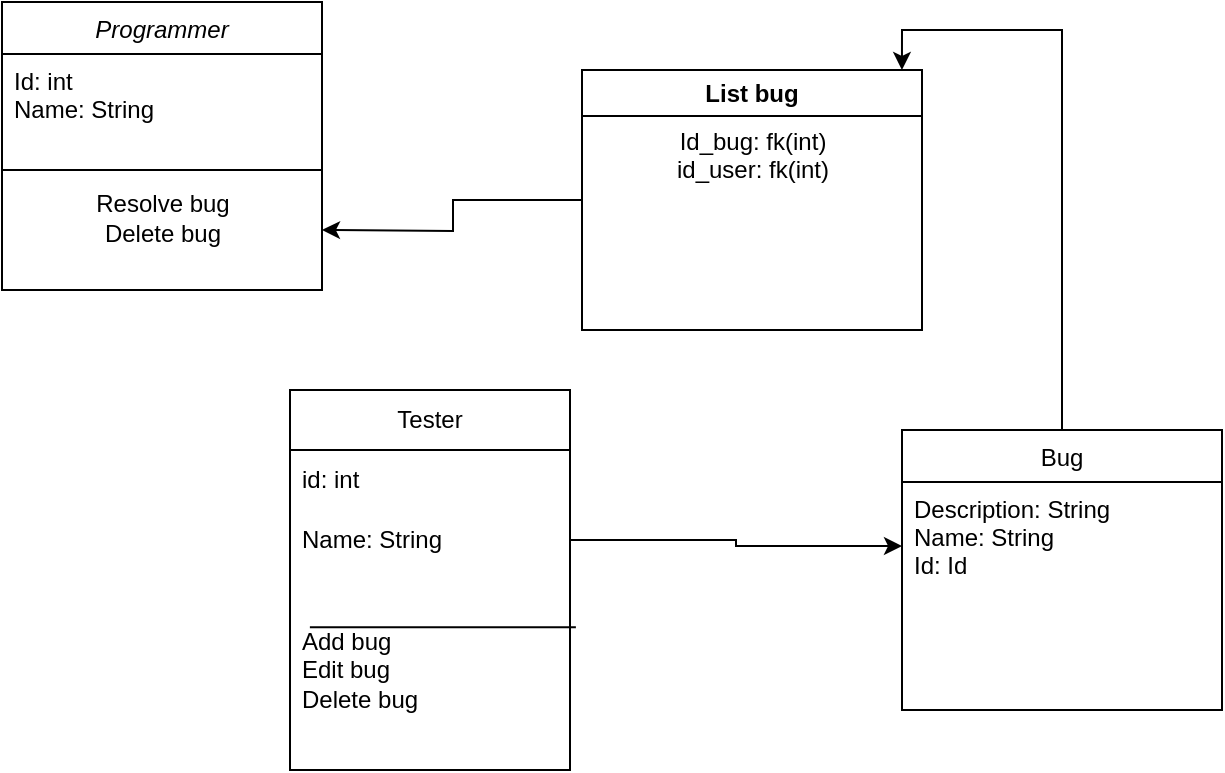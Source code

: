 <mxfile version="24.2.2" type="github">
  <diagram id="C5RBs43oDa-KdzZeNtuy" name="Page-1">
    <mxGraphModel dx="813" dy="449" grid="1" gridSize="10" guides="1" tooltips="1" connect="1" arrows="1" fold="1" page="1" pageScale="1" pageWidth="827" pageHeight="1169" math="0" shadow="0">
      <root>
        <mxCell id="WIyWlLk6GJQsqaUBKTNV-0" />
        <mxCell id="WIyWlLk6GJQsqaUBKTNV-1" parent="WIyWlLk6GJQsqaUBKTNV-0" />
        <mxCell id="zkfFHV4jXpPFQw0GAbJ--0" value="Programmer" style="swimlane;fontStyle=2;align=center;verticalAlign=top;childLayout=stackLayout;horizontal=1;startSize=26;horizontalStack=0;resizeParent=1;resizeLast=0;collapsible=1;marginBottom=0;rounded=0;shadow=0;strokeWidth=1;" parent="WIyWlLk6GJQsqaUBKTNV-1" vertex="1">
          <mxGeometry x="130" y="156" width="160" height="144" as="geometry">
            <mxRectangle x="220" y="120" width="160" height="26" as="alternateBounds" />
          </mxGeometry>
        </mxCell>
        <mxCell id="zkfFHV4jXpPFQw0GAbJ--3" value="Id: int&#xa;Name: String&#xa;&#xa;" style="text;align=left;verticalAlign=top;spacingLeft=4;spacingRight=4;overflow=hidden;rotatable=0;points=[[0,0.5],[1,0.5]];portConstraint=eastwest;rounded=0;shadow=0;html=0;" parent="zkfFHV4jXpPFQw0GAbJ--0" vertex="1">
          <mxGeometry y="26" width="160" height="54" as="geometry" />
        </mxCell>
        <mxCell id="zkfFHV4jXpPFQw0GAbJ--4" value="" style="line;html=1;strokeWidth=1;align=left;verticalAlign=middle;spacingTop=-1;spacingLeft=3;spacingRight=3;rotatable=0;labelPosition=right;points=[];portConstraint=eastwest;" parent="zkfFHV4jXpPFQw0GAbJ--0" vertex="1">
          <mxGeometry y="80" width="160" height="8" as="geometry" />
        </mxCell>
        <mxCell id="kfEehSAyvmq0mtIV7Hlu-9" value="Resolve bug&lt;div&gt;Delete bug&lt;/div&gt;" style="text;html=1;align=center;verticalAlign=middle;resizable=0;points=[];autosize=1;strokeColor=none;fillColor=none;" vertex="1" parent="zkfFHV4jXpPFQw0GAbJ--0">
          <mxGeometry y="88" width="160" height="40" as="geometry" />
        </mxCell>
        <mxCell id="zkfFHV4jXpPFQw0GAbJ--17" value="Bug" style="swimlane;fontStyle=0;align=center;verticalAlign=top;childLayout=stackLayout;horizontal=1;startSize=26;horizontalStack=0;resizeParent=1;resizeLast=0;collapsible=1;marginBottom=0;rounded=0;shadow=0;strokeWidth=1;" parent="WIyWlLk6GJQsqaUBKTNV-1" vertex="1">
          <mxGeometry x="580" y="370" width="160" height="140" as="geometry">
            <mxRectangle x="550" y="140" width="160" height="26" as="alternateBounds" />
          </mxGeometry>
        </mxCell>
        <mxCell id="zkfFHV4jXpPFQw0GAbJ--19" value="Description: String&#xa;Name: String&#xa;Id: Id" style="text;align=left;verticalAlign=top;spacingLeft=4;spacingRight=4;overflow=hidden;rotatable=0;points=[[0,0.5],[1,0.5]];portConstraint=eastwest;rounded=0;shadow=0;html=0;" parent="zkfFHV4jXpPFQw0GAbJ--17" vertex="1">
          <mxGeometry y="26" width="160" height="64" as="geometry" />
        </mxCell>
        <mxCell id="kfEehSAyvmq0mtIV7Hlu-8" style="edgeStyle=orthogonalEdgeStyle;rounded=0;orthogonalLoop=1;jettySize=auto;html=1;" edge="1" parent="WIyWlLk6GJQsqaUBKTNV-1" source="kfEehSAyvmq0mtIV7Hlu-1">
          <mxGeometry relative="1" as="geometry">
            <mxPoint x="290" y="270" as="targetPoint" />
          </mxGeometry>
        </mxCell>
        <mxCell id="kfEehSAyvmq0mtIV7Hlu-1" value="List bug" style="swimlane;whiteSpace=wrap;html=1;" vertex="1" parent="WIyWlLk6GJQsqaUBKTNV-1">
          <mxGeometry x="420" y="190" width="170" height="130" as="geometry" />
        </mxCell>
        <mxCell id="kfEehSAyvmq0mtIV7Hlu-4" value="Id_bug: fk(int)&lt;div&gt;&lt;div&gt;id_user: fk(int)&lt;/div&gt;&lt;/div&gt;&lt;div&gt;&lt;br&gt;&lt;/div&gt;" style="text;html=1;align=center;verticalAlign=middle;resizable=0;points=[];autosize=1;strokeColor=none;fillColor=none;" vertex="1" parent="kfEehSAyvmq0mtIV7Hlu-1">
          <mxGeometry x="35" y="20" width="100" height="60" as="geometry" />
        </mxCell>
        <mxCell id="kfEehSAyvmq0mtIV7Hlu-3" style="edgeStyle=orthogonalEdgeStyle;rounded=0;orthogonalLoop=1;jettySize=auto;html=1;entryX=0.941;entryY=0;entryDx=0;entryDy=0;entryPerimeter=0;" edge="1" parent="WIyWlLk6GJQsqaUBKTNV-1" source="zkfFHV4jXpPFQw0GAbJ--17" target="kfEehSAyvmq0mtIV7Hlu-1">
          <mxGeometry relative="1" as="geometry" />
        </mxCell>
        <mxCell id="kfEehSAyvmq0mtIV7Hlu-12" value="Tester" style="swimlane;fontStyle=0;childLayout=stackLayout;horizontal=1;startSize=30;horizontalStack=0;resizeParent=1;resizeParentMax=0;resizeLast=0;collapsible=1;marginBottom=0;whiteSpace=wrap;html=1;" vertex="1" parent="WIyWlLk6GJQsqaUBKTNV-1">
          <mxGeometry x="274" y="350" width="140" height="190" as="geometry" />
        </mxCell>
        <mxCell id="kfEehSAyvmq0mtIV7Hlu-13" value="id: int" style="text;strokeColor=none;fillColor=none;align=left;verticalAlign=middle;spacingLeft=4;spacingRight=4;overflow=hidden;points=[[0,0.5],[1,0.5]];portConstraint=eastwest;rotatable=0;whiteSpace=wrap;html=1;" vertex="1" parent="kfEehSAyvmq0mtIV7Hlu-12">
          <mxGeometry y="30" width="140" height="30" as="geometry" />
        </mxCell>
        <mxCell id="kfEehSAyvmq0mtIV7Hlu-14" value="Name: String" style="text;strokeColor=none;fillColor=none;align=left;verticalAlign=middle;spacingLeft=4;spacingRight=4;overflow=hidden;points=[[0,0.5],[1,0.5]];portConstraint=eastwest;rotatable=0;whiteSpace=wrap;html=1;" vertex="1" parent="kfEehSAyvmq0mtIV7Hlu-12">
          <mxGeometry y="60" width="140" height="30" as="geometry" />
        </mxCell>
        <mxCell id="kfEehSAyvmq0mtIV7Hlu-16" value="" style="endArrow=none;html=1;rounded=0;entryX=1.021;entryY=0.286;entryDx=0;entryDy=0;entryPerimeter=0;exitX=0.071;exitY=0.286;exitDx=0;exitDy=0;exitPerimeter=0;" edge="1" parent="kfEehSAyvmq0mtIV7Hlu-12" source="kfEehSAyvmq0mtIV7Hlu-15" target="kfEehSAyvmq0mtIV7Hlu-15">
          <mxGeometry width="50" height="50" relative="1" as="geometry">
            <mxPoint x="30" y="130" as="sourcePoint" />
            <mxPoint x="80" y="80" as="targetPoint" />
          </mxGeometry>
        </mxCell>
        <mxCell id="kfEehSAyvmq0mtIV7Hlu-15" value="Add bug&lt;div&gt;Edit bug&lt;/div&gt;&lt;div&gt;Delete bug&lt;/div&gt;" style="text;strokeColor=none;fillColor=none;align=left;verticalAlign=middle;spacingLeft=4;spacingRight=4;overflow=hidden;points=[[0,0.5],[1,0.5]];portConstraint=eastwest;rotatable=0;whiteSpace=wrap;html=1;" vertex="1" parent="kfEehSAyvmq0mtIV7Hlu-12">
          <mxGeometry y="90" width="140" height="100" as="geometry" />
        </mxCell>
        <mxCell id="kfEehSAyvmq0mtIV7Hlu-18" style="edgeStyle=orthogonalEdgeStyle;rounded=0;orthogonalLoop=1;jettySize=auto;html=1;entryX=0;entryY=0.5;entryDx=0;entryDy=0;" edge="1" parent="WIyWlLk6GJQsqaUBKTNV-1" source="kfEehSAyvmq0mtIV7Hlu-14" target="zkfFHV4jXpPFQw0GAbJ--19">
          <mxGeometry relative="1" as="geometry" />
        </mxCell>
      </root>
    </mxGraphModel>
  </diagram>
</mxfile>
